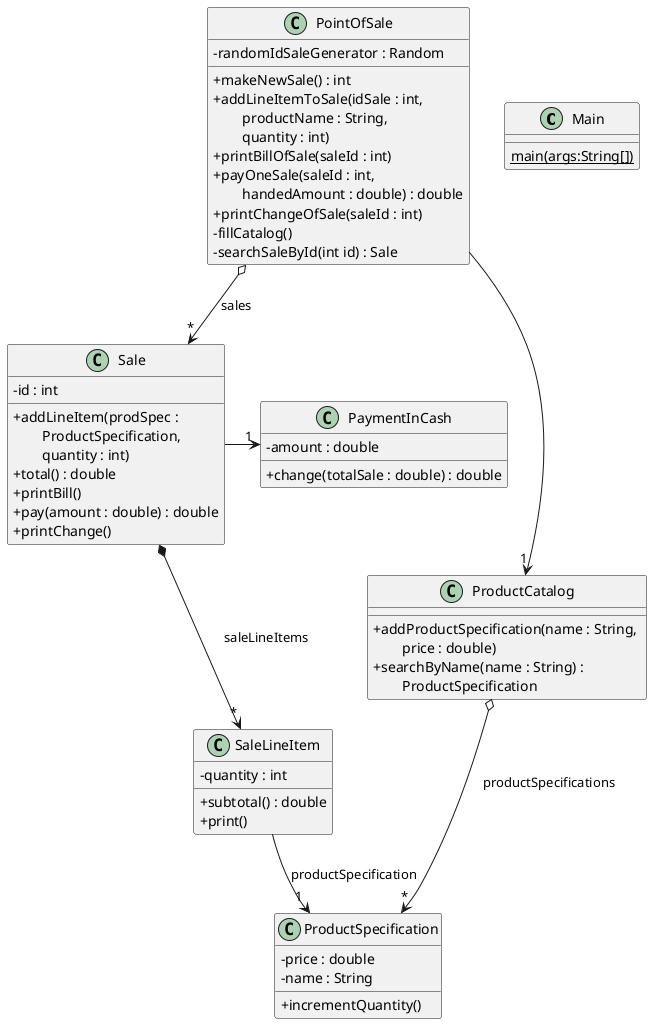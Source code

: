 @startuml
'https://plantuml.com/class-diagram
skinparam classAttributeIconSize 0

class Main {
{static} main(args:String[])
}

class PointOfSale {
'- idLastSale : int
- randomIdSaleGenerator : Random
+ makeNewSale() : int
+ addLineItemToSale(idSale : int, \n\tproductName : String,\n\tquantity : int)
+ printBillOfSale(saleId : int)
+ payOneSale(saleId : int, \n\thandedAmount : double) : double
+ printChangeOfSale(saleId : int)
- fillCatalog()
- searchSaleById(int id) : Sale
}

class ProductCatalog {
+ addProductSpecification(name : String, \n\tprice : double)
+ searchByName(name : String) : \n\tProductSpecification
}

class ProductSpecification {
- price : double
- name : String
+ incrementQuantity()
}

class Sale {
- id : int
+ addLineItem(prodSpec : \n\tProductSpecification, \n\tquantity : int)
+ total() : double
+ printBill()
+ pay(amount : double) : double
+ printChange()
}

class PaymentInCash {
- amount : double
+ change(totalSale : double) : double
}

class SaleLineItem {
- quantity : int
+ subtotal() : double
+ print()
}

PointOfSale o--> "*" Sale : sales
Sale *--> "*" SaleLineItem : saleLineItems
SaleLineItem --> "1" ProductSpecification : productSpecification
PointOfSale --> "1" ProductCatalog
ProductCatalog o--> "*" ProductSpecification : productSpecifications
Sale -> "1" PaymentInCash
@enduml